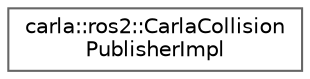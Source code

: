 digraph "类继承关系图"
{
 // INTERACTIVE_SVG=YES
 // LATEX_PDF_SIZE
  bgcolor="transparent";
  edge [fontname=Helvetica,fontsize=10,labelfontname=Helvetica,labelfontsize=10];
  node [fontname=Helvetica,fontsize=10,shape=box,height=0.2,width=0.4];
  rankdir="LR";
  Node0 [id="Node000000",label="carla::ros2::CarlaCollision\lPublisherImpl",height=0.2,width=0.4,color="grey40", fillcolor="white", style="filled",URL="$d0/dfa/structcarla_1_1ros2_1_1CarlaCollisionPublisherImpl.html",tooltip=" "];
}
